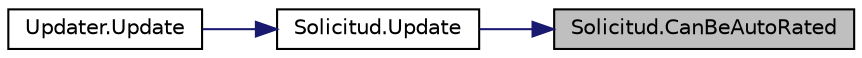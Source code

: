 digraph "Solicitud.CanBeAutoRated"
{
 // INTERACTIVE_SVG=YES
 // LATEX_PDF_SIZE
  edge [fontname="Helvetica",fontsize="10",labelfontname="Helvetica",labelfontsize="10"];
  node [fontname="Helvetica",fontsize="10",shape=record];
  rankdir="RL";
  Node1 [label="Solicitud.CanBeAutoRated",height=0.2,width=0.4,color="black", fillcolor="grey75", style="filled", fontcolor="black",tooltip="Compara la fecha actual con la fecha límite para calificar"];
  Node1 -> Node2 [dir="back",color="midnightblue",fontsize="10",style="solid",fontname="Helvetica"];
  Node2 [label="Solicitud.Update",height=0.2,width=0.4,color="black", fillcolor="white", style="filled",URL="$classSolicitud.html#a1c7e7e17d1549d2b6618a14a6b4e2c5d",tooltip="Método para actualizar una calificación en caso que se haga dentro del plazo. Si excede la fecha lími..."];
  Node2 -> Node3 [dir="back",color="midnightblue",fontsize="10",style="solid",fontname="Helvetica"];
  Node3 [label="Updater.Update",height=0.2,width=0.4,color="black", fillcolor="white", style="filled",URL="$classUpdater.html#a61857607a7e54b46cb298f2fe37705a1",tooltip=" "];
}
